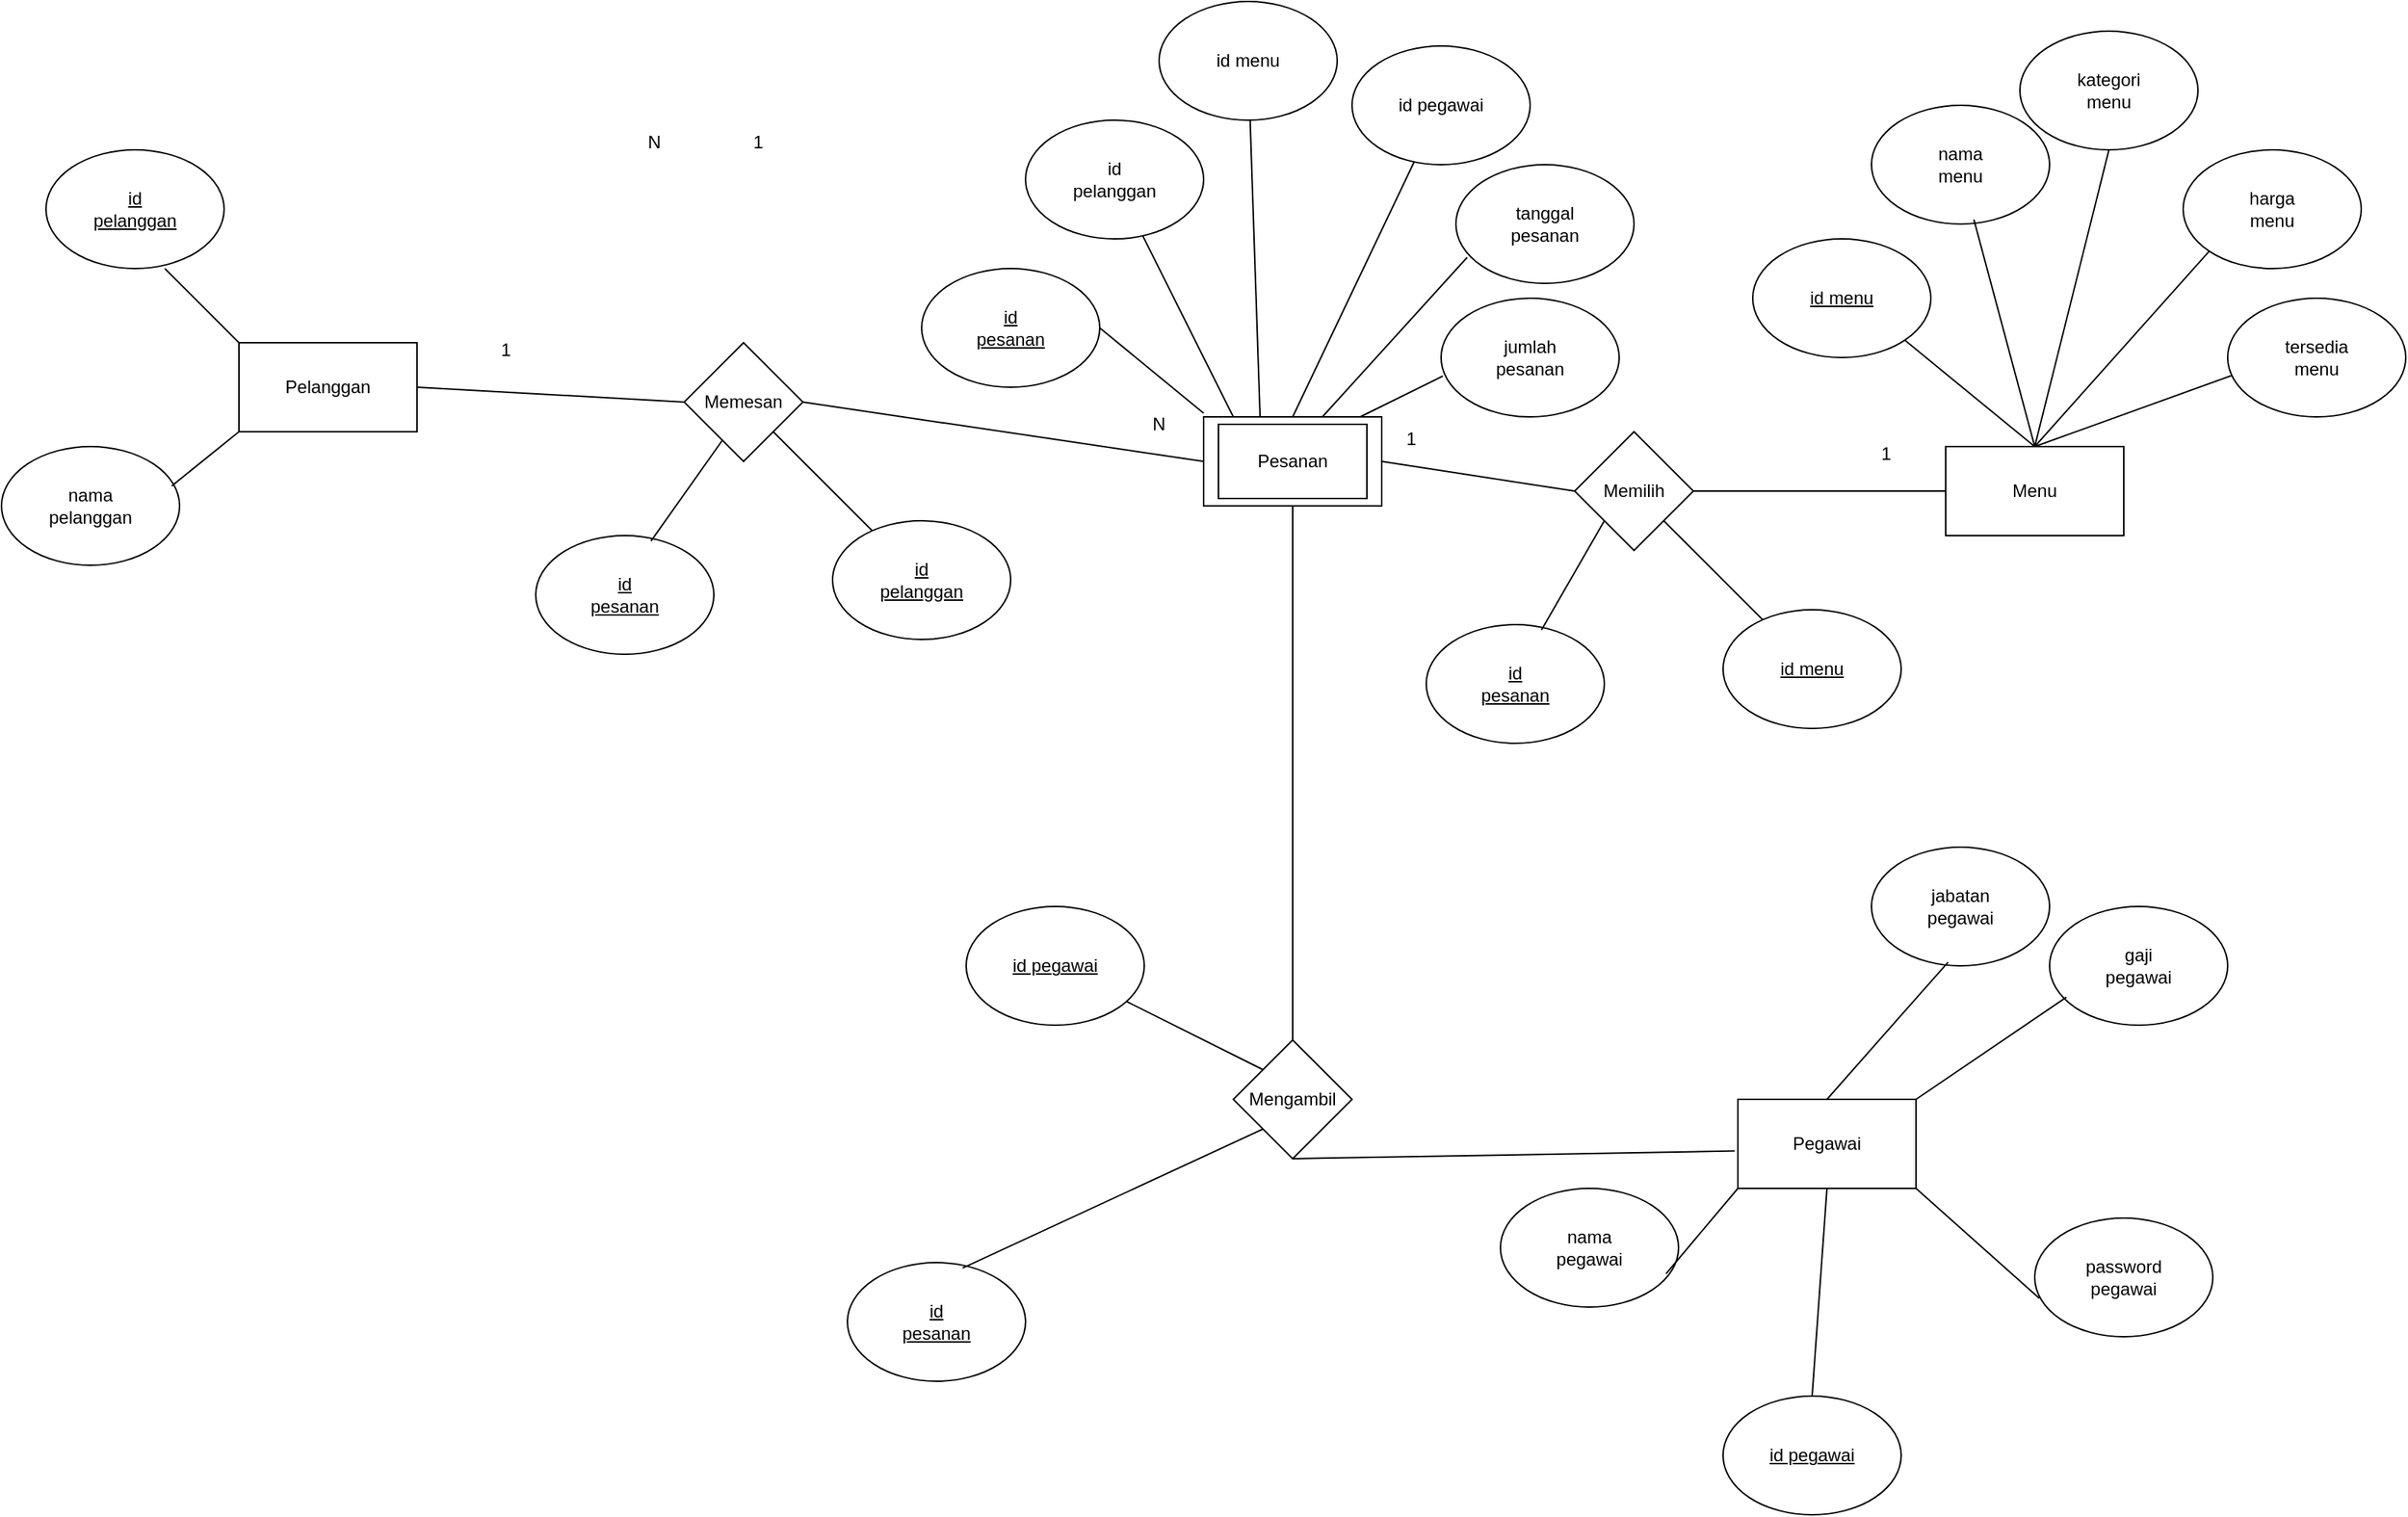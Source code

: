 <mxfile version="24.7.14">
  <diagram name="Halaman-1" id="WiP00z7-OQJ8EnKLOVkh">
    <mxGraphModel dx="1941" dy="535" grid="1" gridSize="10" guides="1" tooltips="1" connect="1" arrows="1" fold="1" page="1" pageScale="1" pageWidth="827" pageHeight="1169" math="0" shadow="0">
      <root>
        <mxCell id="0" />
        <mxCell id="1" parent="0" />
        <mxCell id="e2IvokpkZJgBXwaijT4H-10" value="" style="group" vertex="1" connectable="0" parent="1">
          <mxGeometry x="630" y="300" width="130" height="60" as="geometry" />
        </mxCell>
        <mxCell id="e2IvokpkZJgBXwaijT4H-11" value="" style="rounded=0;whiteSpace=wrap;html=1;" vertex="1" parent="e2IvokpkZJgBXwaijT4H-10">
          <mxGeometry width="120" height="60" as="geometry" />
        </mxCell>
        <mxCell id="e2IvokpkZJgBXwaijT4H-173" value="" style="group" vertex="1" connectable="0" parent="e2IvokpkZJgBXwaijT4H-10">
          <mxGeometry x="10" y="5" width="100" height="50" as="geometry" />
        </mxCell>
        <mxCell id="e2IvokpkZJgBXwaijT4H-170" value="" style="rounded=0;whiteSpace=wrap;html=1;" vertex="1" parent="e2IvokpkZJgBXwaijT4H-173">
          <mxGeometry width="100" height="50" as="geometry" />
        </mxCell>
        <mxCell id="e2IvokpkZJgBXwaijT4H-172" value="Pesanan" style="text;html=1;align=center;verticalAlign=middle;whiteSpace=wrap;rounded=0;" vertex="1" parent="e2IvokpkZJgBXwaijT4H-173">
          <mxGeometry x="20" y="10" width="60" height="30" as="geometry" />
        </mxCell>
        <mxCell id="e2IvokpkZJgBXwaijT4H-9" value="" style="group" vertex="1" connectable="0" parent="1">
          <mxGeometry x="650" y="720" width="80" height="80" as="geometry" />
        </mxCell>
        <mxCell id="e2IvokpkZJgBXwaijT4H-7" value="" style="rhombus;whiteSpace=wrap;html=1;" vertex="1" parent="e2IvokpkZJgBXwaijT4H-9">
          <mxGeometry width="80" height="80" as="geometry" />
        </mxCell>
        <mxCell id="e2IvokpkZJgBXwaijT4H-8" value="Mengambil" style="text;html=1;align=center;verticalAlign=middle;whiteSpace=wrap;rounded=0;" vertex="1" parent="e2IvokpkZJgBXwaijT4H-9">
          <mxGeometry x="10" y="25" width="60" height="30" as="geometry" />
        </mxCell>
        <mxCell id="e2IvokpkZJgBXwaijT4H-43" value="" style="group" vertex="1" connectable="0" parent="1">
          <mxGeometry x="1000" y="40" width="440" height="340" as="geometry" />
        </mxCell>
        <mxCell id="e2IvokpkZJgBXwaijT4H-3" value="" style="group" vertex="1" connectable="0" parent="e2IvokpkZJgBXwaijT4H-43">
          <mxGeometry x="130" y="280" width="120" height="60" as="geometry" />
        </mxCell>
        <mxCell id="e2IvokpkZJgBXwaijT4H-1" value="" style="rounded=0;whiteSpace=wrap;html=1;" vertex="1" parent="e2IvokpkZJgBXwaijT4H-3">
          <mxGeometry width="120" height="60" as="geometry" />
        </mxCell>
        <mxCell id="e2IvokpkZJgBXwaijT4H-2" value="Menu" style="text;html=1;align=center;verticalAlign=middle;whiteSpace=wrap;rounded=0;" vertex="1" parent="e2IvokpkZJgBXwaijT4H-3">
          <mxGeometry x="30" y="15" width="60" height="30" as="geometry" />
        </mxCell>
        <mxCell id="e2IvokpkZJgBXwaijT4H-6" value="" style="group" vertex="1" connectable="0" parent="e2IvokpkZJgBXwaijT4H-43">
          <mxGeometry y="140" width="120" height="80" as="geometry" />
        </mxCell>
        <mxCell id="e2IvokpkZJgBXwaijT4H-4" value="" style="ellipse;whiteSpace=wrap;html=1;" vertex="1" parent="e2IvokpkZJgBXwaijT4H-6">
          <mxGeometry width="120" height="80" as="geometry" />
        </mxCell>
        <mxCell id="e2IvokpkZJgBXwaijT4H-5" value="&lt;u&gt;id menu&lt;/u&gt;" style="text;html=1;align=center;verticalAlign=middle;whiteSpace=wrap;rounded=0;" vertex="1" parent="e2IvokpkZJgBXwaijT4H-6">
          <mxGeometry x="30" y="25" width="60" height="30" as="geometry" />
        </mxCell>
        <mxCell id="e2IvokpkZJgBXwaijT4H-21" value="" style="group" vertex="1" connectable="0" parent="e2IvokpkZJgBXwaijT4H-43">
          <mxGeometry x="290" y="80" width="120" height="80" as="geometry" />
        </mxCell>
        <mxCell id="e2IvokpkZJgBXwaijT4H-22" value="" style="ellipse;whiteSpace=wrap;html=1;" vertex="1" parent="e2IvokpkZJgBXwaijT4H-21">
          <mxGeometry width="120" height="80" as="geometry" />
        </mxCell>
        <mxCell id="e2IvokpkZJgBXwaijT4H-23" value="harga menu" style="text;html=1;align=center;verticalAlign=middle;whiteSpace=wrap;rounded=0;" vertex="1" parent="e2IvokpkZJgBXwaijT4H-21">
          <mxGeometry x="30" y="25" width="60" height="30" as="geometry" />
        </mxCell>
        <mxCell id="e2IvokpkZJgBXwaijT4H-24" value="" style="group" vertex="1" connectable="0" parent="e2IvokpkZJgBXwaijT4H-43">
          <mxGeometry x="180" width="120" height="80" as="geometry" />
        </mxCell>
        <mxCell id="e2IvokpkZJgBXwaijT4H-25" value="" style="ellipse;whiteSpace=wrap;html=1;" vertex="1" parent="e2IvokpkZJgBXwaijT4H-24">
          <mxGeometry width="120" height="80" as="geometry" />
        </mxCell>
        <mxCell id="e2IvokpkZJgBXwaijT4H-26" value="kategori menu" style="text;html=1;align=center;verticalAlign=middle;whiteSpace=wrap;rounded=0;" vertex="1" parent="e2IvokpkZJgBXwaijT4H-24">
          <mxGeometry x="30" y="25" width="60" height="30" as="geometry" />
        </mxCell>
        <mxCell id="e2IvokpkZJgBXwaijT4H-27" value="" style="group" vertex="1" connectable="0" parent="e2IvokpkZJgBXwaijT4H-43">
          <mxGeometry x="80" y="50" width="120" height="80" as="geometry" />
        </mxCell>
        <mxCell id="e2IvokpkZJgBXwaijT4H-28" value="" style="ellipse;whiteSpace=wrap;html=1;" vertex="1" parent="e2IvokpkZJgBXwaijT4H-27">
          <mxGeometry width="120" height="80" as="geometry" />
        </mxCell>
        <mxCell id="e2IvokpkZJgBXwaijT4H-29" value="nama menu" style="text;html=1;align=center;verticalAlign=middle;whiteSpace=wrap;rounded=0;" vertex="1" parent="e2IvokpkZJgBXwaijT4H-27">
          <mxGeometry x="30" y="25" width="60" height="30" as="geometry" />
        </mxCell>
        <mxCell id="e2IvokpkZJgBXwaijT4H-30" value="" style="group" vertex="1" connectable="0" parent="e2IvokpkZJgBXwaijT4H-43">
          <mxGeometry x="320" y="180" width="120" height="80" as="geometry" />
        </mxCell>
        <mxCell id="e2IvokpkZJgBXwaijT4H-31" value="" style="ellipse;whiteSpace=wrap;html=1;" vertex="1" parent="e2IvokpkZJgBXwaijT4H-30">
          <mxGeometry width="120" height="80" as="geometry" />
        </mxCell>
        <mxCell id="e2IvokpkZJgBXwaijT4H-32" value="tersedia menu" style="text;html=1;align=center;verticalAlign=middle;whiteSpace=wrap;rounded=0;" vertex="1" parent="e2IvokpkZJgBXwaijT4H-30">
          <mxGeometry x="30" y="25" width="60" height="30" as="geometry" />
        </mxCell>
        <mxCell id="e2IvokpkZJgBXwaijT4H-33" value="" style="endArrow=none;html=1;rounded=0;exitX=0.5;exitY=0;exitDx=0;exitDy=0;entryX=1;entryY=1;entryDx=0;entryDy=0;" edge="1" parent="e2IvokpkZJgBXwaijT4H-43" source="e2IvokpkZJgBXwaijT4H-1" target="e2IvokpkZJgBXwaijT4H-4">
          <mxGeometry width="50" height="50" relative="1" as="geometry">
            <mxPoint x="200" y="220" as="sourcePoint" />
            <mxPoint x="250" y="170" as="targetPoint" />
          </mxGeometry>
        </mxCell>
        <mxCell id="e2IvokpkZJgBXwaijT4H-34" value="" style="endArrow=none;html=1;rounded=0;exitX=0.5;exitY=0;exitDx=0;exitDy=0;entryX=0.575;entryY=0.963;entryDx=0;entryDy=0;entryPerimeter=0;" edge="1" parent="e2IvokpkZJgBXwaijT4H-43" source="e2IvokpkZJgBXwaijT4H-1" target="e2IvokpkZJgBXwaijT4H-28">
          <mxGeometry width="50" height="50" relative="1" as="geometry">
            <mxPoint x="200" y="290" as="sourcePoint" />
            <mxPoint x="112" y="218" as="targetPoint" />
          </mxGeometry>
        </mxCell>
        <mxCell id="e2IvokpkZJgBXwaijT4H-35" value="" style="endArrow=none;html=1;rounded=0;exitX=0.5;exitY=0;exitDx=0;exitDy=0;entryX=0.5;entryY=1;entryDx=0;entryDy=0;" edge="1" parent="e2IvokpkZJgBXwaijT4H-43" source="e2IvokpkZJgBXwaijT4H-1" target="e2IvokpkZJgBXwaijT4H-25">
          <mxGeometry width="50" height="50" relative="1" as="geometry">
            <mxPoint x="200" y="220" as="sourcePoint" />
            <mxPoint x="250" y="170" as="targetPoint" />
          </mxGeometry>
        </mxCell>
        <mxCell id="e2IvokpkZJgBXwaijT4H-36" value="" style="endArrow=none;html=1;rounded=0;exitX=0.5;exitY=0;exitDx=0;exitDy=0;entryX=0;entryY=1;entryDx=0;entryDy=0;" edge="1" parent="e2IvokpkZJgBXwaijT4H-43" source="e2IvokpkZJgBXwaijT4H-1" target="e2IvokpkZJgBXwaijT4H-22">
          <mxGeometry width="50" height="50" relative="1" as="geometry">
            <mxPoint x="200" y="220" as="sourcePoint" />
            <mxPoint x="250" y="170" as="targetPoint" />
          </mxGeometry>
        </mxCell>
        <mxCell id="e2IvokpkZJgBXwaijT4H-37" value="" style="endArrow=none;html=1;rounded=0;exitX=0.5;exitY=0;exitDx=0;exitDy=0;entryX=0.025;entryY=0.65;entryDx=0;entryDy=0;entryPerimeter=0;" edge="1" parent="e2IvokpkZJgBXwaijT4H-43" source="e2IvokpkZJgBXwaijT4H-1" target="e2IvokpkZJgBXwaijT4H-31">
          <mxGeometry width="50" height="50" relative="1" as="geometry">
            <mxPoint x="200" y="220" as="sourcePoint" />
            <mxPoint x="250" y="170" as="targetPoint" />
          </mxGeometry>
        </mxCell>
        <mxCell id="e2IvokpkZJgBXwaijT4H-203" value="1" style="text;html=1;align=center;verticalAlign=middle;whiteSpace=wrap;rounded=0;" vertex="1" parent="e2IvokpkZJgBXwaijT4H-43">
          <mxGeometry x="60" y="270" width="60" height="30" as="geometry" />
        </mxCell>
        <mxCell id="e2IvokpkZJgBXwaijT4H-128" value="" style="group" vertex="1" connectable="0" parent="1">
          <mxGeometry x="880" y="310" width="80" height="80" as="geometry" />
        </mxCell>
        <mxCell id="e2IvokpkZJgBXwaijT4H-129" value="" style="rhombus;whiteSpace=wrap;html=1;" vertex="1" parent="e2IvokpkZJgBXwaijT4H-128">
          <mxGeometry width="80" height="80" as="geometry" />
        </mxCell>
        <mxCell id="e2IvokpkZJgBXwaijT4H-130" value="Memilih" style="text;html=1;align=center;verticalAlign=middle;whiteSpace=wrap;rounded=0;" vertex="1" parent="e2IvokpkZJgBXwaijT4H-128">
          <mxGeometry x="10" y="25" width="60" height="30" as="geometry" />
        </mxCell>
        <mxCell id="e2IvokpkZJgBXwaijT4H-135" value="" style="group" vertex="1" connectable="0" parent="1">
          <mxGeometry x="280" y="250" width="80" height="80" as="geometry" />
        </mxCell>
        <mxCell id="e2IvokpkZJgBXwaijT4H-136" value="" style="rhombus;whiteSpace=wrap;html=1;" vertex="1" parent="e2IvokpkZJgBXwaijT4H-135">
          <mxGeometry width="80" height="80" as="geometry" />
        </mxCell>
        <mxCell id="e2IvokpkZJgBXwaijT4H-137" value="Memesan" style="text;html=1;align=center;verticalAlign=middle;whiteSpace=wrap;rounded=0;" vertex="1" parent="e2IvokpkZJgBXwaijT4H-135">
          <mxGeometry x="10" y="25" width="60" height="30" as="geometry" />
        </mxCell>
        <mxCell id="e2IvokpkZJgBXwaijT4H-140" value="1" style="text;html=1;align=center;verticalAlign=middle;whiteSpace=wrap;rounded=0;" vertex="1" parent="1">
          <mxGeometry x="130" y="240" width="60" height="30" as="geometry" />
        </mxCell>
        <mxCell id="e2IvokpkZJgBXwaijT4H-154" value="N" style="text;html=1;align=center;verticalAlign=middle;whiteSpace=wrap;rounded=0;" vertex="1" parent="1">
          <mxGeometry x="230" y="100" width="60" height="30" as="geometry" />
        </mxCell>
        <mxCell id="e2IvokpkZJgBXwaijT4H-155" value="1" style="text;html=1;align=center;verticalAlign=middle;whiteSpace=wrap;rounded=0;" vertex="1" parent="1">
          <mxGeometry x="300" y="100" width="60" height="30" as="geometry" />
        </mxCell>
        <mxCell id="e2IvokpkZJgBXwaijT4H-163" value="" style="endArrow=none;html=1;rounded=0;" edge="1" parent="1">
          <mxGeometry width="50" height="50" relative="1" as="geometry">
            <mxPoint x="100" y="280" as="sourcePoint" />
            <mxPoint x="280" y="290" as="targetPoint" />
          </mxGeometry>
        </mxCell>
        <mxCell id="e2IvokpkZJgBXwaijT4H-165" value="" style="endArrow=none;html=1;rounded=0;entryX=0;entryY=0.5;entryDx=0;entryDy=0;" edge="1" parent="1" target="e2IvokpkZJgBXwaijT4H-11">
          <mxGeometry width="50" height="50" relative="1" as="geometry">
            <mxPoint x="360" y="290" as="sourcePoint" />
            <mxPoint x="250" y="340" as="targetPoint" />
          </mxGeometry>
        </mxCell>
        <mxCell id="e2IvokpkZJgBXwaijT4H-166" value="" style="endArrow=none;html=1;rounded=0;exitX=1;exitY=0.5;exitDx=0;exitDy=0;entryX=0;entryY=0.5;entryDx=0;entryDy=0;" edge="1" parent="1" source="e2IvokpkZJgBXwaijT4H-11" target="e2IvokpkZJgBXwaijT4H-129">
          <mxGeometry width="50" height="50" relative="1" as="geometry">
            <mxPoint x="600" y="460" as="sourcePoint" />
            <mxPoint x="650" y="410" as="targetPoint" />
          </mxGeometry>
        </mxCell>
        <mxCell id="e2IvokpkZJgBXwaijT4H-167" value="" style="endArrow=none;html=1;rounded=0;exitX=1;exitY=0.5;exitDx=0;exitDy=0;entryX=0;entryY=0.5;entryDx=0;entryDy=0;" edge="1" parent="1" source="e2IvokpkZJgBXwaijT4H-129" target="e2IvokpkZJgBXwaijT4H-1">
          <mxGeometry width="50" height="50" relative="1" as="geometry">
            <mxPoint x="600" y="460" as="sourcePoint" />
            <mxPoint x="650" y="410" as="targetPoint" />
          </mxGeometry>
        </mxCell>
        <mxCell id="e2IvokpkZJgBXwaijT4H-168" value="" style="endArrow=none;html=1;rounded=0;entryX=0.5;entryY=1;entryDx=0;entryDy=0;exitX=0.5;exitY=0;exitDx=0;exitDy=0;" edge="1" parent="1" source="e2IvokpkZJgBXwaijT4H-7" target="e2IvokpkZJgBXwaijT4H-11">
          <mxGeometry width="50" height="50" relative="1" as="geometry">
            <mxPoint x="600" y="460" as="sourcePoint" />
            <mxPoint x="650" y="410" as="targetPoint" />
          </mxGeometry>
        </mxCell>
        <mxCell id="e2IvokpkZJgBXwaijT4H-169" value="" style="endArrow=none;html=1;rounded=0;exitX=0.5;exitY=1;exitDx=0;exitDy=0;entryX=-0.018;entryY=0.58;entryDx=0;entryDy=0;entryPerimeter=0;" edge="1" parent="1" source="e2IvokpkZJgBXwaijT4H-7" target="e2IvokpkZJgBXwaijT4H-17">
          <mxGeometry width="50" height="50" relative="1" as="geometry">
            <mxPoint x="600" y="460" as="sourcePoint" />
            <mxPoint x="650" y="410" as="targetPoint" />
          </mxGeometry>
        </mxCell>
        <mxCell id="e2IvokpkZJgBXwaijT4H-16" value="" style="group" vertex="1" connectable="0" parent="1">
          <mxGeometry x="990" y="760" width="120" height="60" as="geometry" />
        </mxCell>
        <mxCell id="e2IvokpkZJgBXwaijT4H-17" value="" style="rounded=0;whiteSpace=wrap;html=1;" vertex="1" parent="e2IvokpkZJgBXwaijT4H-16">
          <mxGeometry width="120" height="60" as="geometry" />
        </mxCell>
        <mxCell id="e2IvokpkZJgBXwaijT4H-18" value="Pegawai" style="text;html=1;align=center;verticalAlign=middle;whiteSpace=wrap;rounded=0;" vertex="1" parent="e2IvokpkZJgBXwaijT4H-16">
          <mxGeometry x="30" y="15" width="60" height="30" as="geometry" />
        </mxCell>
        <mxCell id="e2IvokpkZJgBXwaijT4H-97" value="" style="group" vertex="1" connectable="0" parent="1">
          <mxGeometry x="1190" y="840" width="120" height="80" as="geometry" />
        </mxCell>
        <mxCell id="e2IvokpkZJgBXwaijT4H-98" value="" style="ellipse;whiteSpace=wrap;html=1;" vertex="1" parent="e2IvokpkZJgBXwaijT4H-97">
          <mxGeometry width="120" height="80" as="geometry" />
        </mxCell>
        <mxCell id="e2IvokpkZJgBXwaijT4H-99" value="password pegawai" style="text;html=1;align=center;verticalAlign=middle;whiteSpace=wrap;rounded=0;" vertex="1" parent="e2IvokpkZJgBXwaijT4H-97">
          <mxGeometry x="30" y="25" width="60" height="30" as="geometry" />
        </mxCell>
        <mxCell id="e2IvokpkZJgBXwaijT4H-100" value="" style="group" vertex="1" connectable="0" parent="1">
          <mxGeometry x="1200" y="630" width="120" height="80" as="geometry" />
        </mxCell>
        <mxCell id="e2IvokpkZJgBXwaijT4H-101" value="" style="ellipse;whiteSpace=wrap;html=1;" vertex="1" parent="e2IvokpkZJgBXwaijT4H-100">
          <mxGeometry width="120" height="80" as="geometry" />
        </mxCell>
        <mxCell id="e2IvokpkZJgBXwaijT4H-102" value="gaji pegawai" style="text;html=1;align=center;verticalAlign=middle;whiteSpace=wrap;rounded=0;" vertex="1" parent="e2IvokpkZJgBXwaijT4H-100">
          <mxGeometry x="30" y="25" width="60" height="30" as="geometry" />
        </mxCell>
        <mxCell id="e2IvokpkZJgBXwaijT4H-103" value="" style="group" vertex="1" connectable="0" parent="1">
          <mxGeometry x="1080" y="590" width="120" height="80" as="geometry" />
        </mxCell>
        <mxCell id="e2IvokpkZJgBXwaijT4H-104" value="" style="ellipse;whiteSpace=wrap;html=1;" vertex="1" parent="e2IvokpkZJgBXwaijT4H-103">
          <mxGeometry width="120" height="80" as="geometry" />
        </mxCell>
        <mxCell id="e2IvokpkZJgBXwaijT4H-105" value="jabatan pegawai" style="text;html=1;align=center;verticalAlign=middle;whiteSpace=wrap;rounded=0;" vertex="1" parent="e2IvokpkZJgBXwaijT4H-103">
          <mxGeometry x="30" y="25" width="60" height="30" as="geometry" />
        </mxCell>
        <mxCell id="e2IvokpkZJgBXwaijT4H-106" value="" style="group" vertex="1" connectable="0" parent="1">
          <mxGeometry x="830" y="820" width="120" height="80" as="geometry" />
        </mxCell>
        <mxCell id="e2IvokpkZJgBXwaijT4H-107" value="" style="ellipse;whiteSpace=wrap;html=1;" vertex="1" parent="e2IvokpkZJgBXwaijT4H-106">
          <mxGeometry width="120" height="80" as="geometry" />
        </mxCell>
        <mxCell id="e2IvokpkZJgBXwaijT4H-108" value="nama pegawai" style="text;html=1;align=center;verticalAlign=middle;whiteSpace=wrap;rounded=0;" vertex="1" parent="e2IvokpkZJgBXwaijT4H-106">
          <mxGeometry x="30" y="25" width="60" height="30" as="geometry" />
        </mxCell>
        <mxCell id="e2IvokpkZJgBXwaijT4H-109" value="" style="group" vertex="1" connectable="0" parent="1">
          <mxGeometry x="980" y="960" width="120" height="80" as="geometry" />
        </mxCell>
        <mxCell id="e2IvokpkZJgBXwaijT4H-110" value="" style="ellipse;whiteSpace=wrap;html=1;" vertex="1" parent="e2IvokpkZJgBXwaijT4H-109">
          <mxGeometry width="120" height="80" as="geometry" />
        </mxCell>
        <mxCell id="e2IvokpkZJgBXwaijT4H-111" value="&lt;u&gt;id pegawai&lt;/u&gt;" style="text;html=1;align=center;verticalAlign=middle;whiteSpace=wrap;rounded=0;" vertex="1" parent="e2IvokpkZJgBXwaijT4H-109">
          <mxGeometry x="30" y="25" width="60" height="30" as="geometry" />
        </mxCell>
        <mxCell id="e2IvokpkZJgBXwaijT4H-113" value="" style="endArrow=none;html=1;rounded=0;entryX=0.5;entryY=0;entryDx=0;entryDy=0;exitX=0.5;exitY=1;exitDx=0;exitDy=0;" edge="1" parent="1" source="e2IvokpkZJgBXwaijT4H-17" target="e2IvokpkZJgBXwaijT4H-110">
          <mxGeometry width="50" height="50" relative="1" as="geometry">
            <mxPoint x="990" y="760" as="sourcePoint" />
            <mxPoint x="1040" y="710" as="targetPoint" />
          </mxGeometry>
        </mxCell>
        <mxCell id="e2IvokpkZJgBXwaijT4H-116" value="" style="endArrow=none;html=1;rounded=0;entryX=0.93;entryY=0.719;entryDx=0;entryDy=0;entryPerimeter=0;exitX=0;exitY=1;exitDx=0;exitDy=0;" edge="1" parent="1" source="e2IvokpkZJgBXwaijT4H-17" target="e2IvokpkZJgBXwaijT4H-107">
          <mxGeometry width="50" height="50" relative="1" as="geometry">
            <mxPoint x="1050" y="820" as="sourcePoint" />
            <mxPoint x="1050" y="710" as="targetPoint" />
          </mxGeometry>
        </mxCell>
        <mxCell id="e2IvokpkZJgBXwaijT4H-117" value="" style="endArrow=none;html=1;rounded=0;exitX=0.5;exitY=0;exitDx=0;exitDy=0;entryX=0.43;entryY=0.969;entryDx=0;entryDy=0;entryPerimeter=0;" edge="1" parent="1" source="e2IvokpkZJgBXwaijT4H-17" target="e2IvokpkZJgBXwaijT4H-104">
          <mxGeometry width="50" height="50" relative="1" as="geometry">
            <mxPoint x="1000" y="760" as="sourcePoint" />
            <mxPoint x="1050" y="710" as="targetPoint" />
          </mxGeometry>
        </mxCell>
        <mxCell id="e2IvokpkZJgBXwaijT4H-118" value="" style="endArrow=none;html=1;rounded=0;exitX=1;exitY=0;exitDx=0;exitDy=0;entryX=0.094;entryY=0.765;entryDx=0;entryDy=0;entryPerimeter=0;" edge="1" parent="1" source="e2IvokpkZJgBXwaijT4H-17" target="e2IvokpkZJgBXwaijT4H-101">
          <mxGeometry width="50" height="50" relative="1" as="geometry">
            <mxPoint x="1000" y="760" as="sourcePoint" />
            <mxPoint x="1050" y="710" as="targetPoint" />
          </mxGeometry>
        </mxCell>
        <mxCell id="e2IvokpkZJgBXwaijT4H-119" value="" style="endArrow=none;html=1;rounded=0;entryX=0.026;entryY=0.677;entryDx=0;entryDy=0;entryPerimeter=0;" edge="1" parent="1" target="e2IvokpkZJgBXwaijT4H-98">
          <mxGeometry width="50" height="50" relative="1" as="geometry">
            <mxPoint x="1110" y="820" as="sourcePoint" />
            <mxPoint x="1050" y="710" as="targetPoint" />
          </mxGeometry>
        </mxCell>
        <mxCell id="e2IvokpkZJgBXwaijT4H-13" value="" style="group" vertex="1" connectable="0" parent="1">
          <mxGeometry x="-20" y="250" width="120" height="60" as="geometry" />
        </mxCell>
        <mxCell id="e2IvokpkZJgBXwaijT4H-14" value="" style="rounded=0;whiteSpace=wrap;html=1;" vertex="1" parent="e2IvokpkZJgBXwaijT4H-13">
          <mxGeometry width="120" height="60" as="geometry" />
        </mxCell>
        <mxCell id="e2IvokpkZJgBXwaijT4H-15" value="Pelanggan" style="text;html=1;align=center;verticalAlign=middle;whiteSpace=wrap;rounded=0;" vertex="1" parent="e2IvokpkZJgBXwaijT4H-13">
          <mxGeometry x="30" y="15" width="60" height="30" as="geometry" />
        </mxCell>
        <mxCell id="e2IvokpkZJgBXwaijT4H-84" value="" style="group" vertex="1" connectable="0" parent="1">
          <mxGeometry x="-180" y="320" width="120" height="80" as="geometry" />
        </mxCell>
        <mxCell id="e2IvokpkZJgBXwaijT4H-85" value="" style="ellipse;whiteSpace=wrap;html=1;" vertex="1" parent="e2IvokpkZJgBXwaijT4H-84">
          <mxGeometry width="120" height="80" as="geometry" />
        </mxCell>
        <mxCell id="e2IvokpkZJgBXwaijT4H-86" value="nama pelanggan" style="text;html=1;align=center;verticalAlign=middle;whiteSpace=wrap;rounded=0;" vertex="1" parent="e2IvokpkZJgBXwaijT4H-84">
          <mxGeometry x="30" y="25" width="60" height="30" as="geometry" />
        </mxCell>
        <mxCell id="e2IvokpkZJgBXwaijT4H-87" value="" style="group" vertex="1" connectable="0" parent="1">
          <mxGeometry x="-150" y="120" width="120" height="80" as="geometry" />
        </mxCell>
        <mxCell id="e2IvokpkZJgBXwaijT4H-88" value="" style="ellipse;whiteSpace=wrap;html=1;" vertex="1" parent="e2IvokpkZJgBXwaijT4H-87">
          <mxGeometry width="120" height="80" as="geometry" />
        </mxCell>
        <mxCell id="e2IvokpkZJgBXwaijT4H-89" value="&lt;u&gt;id pelanggan&lt;/u&gt;" style="text;html=1;align=center;verticalAlign=middle;whiteSpace=wrap;rounded=0;" vertex="1" parent="e2IvokpkZJgBXwaijT4H-87">
          <mxGeometry x="30" y="25" width="60" height="30" as="geometry" />
        </mxCell>
        <mxCell id="e2IvokpkZJgBXwaijT4H-90" value="" style="endArrow=none;html=1;rounded=0;entryX=0.667;entryY=1;entryDx=0;entryDy=0;entryPerimeter=0;" edge="1" parent="1" target="e2IvokpkZJgBXwaijT4H-88">
          <mxGeometry width="50" height="50" relative="1" as="geometry">
            <mxPoint x="-20" y="250" as="sourcePoint" />
            <mxPoint x="200" y="170" as="targetPoint" />
          </mxGeometry>
        </mxCell>
        <mxCell id="e2IvokpkZJgBXwaijT4H-91" value="" style="endArrow=none;html=1;rounded=0;exitX=0;exitY=1;exitDx=0;exitDy=0;entryX=0.956;entryY=0.332;entryDx=0;entryDy=0;entryPerimeter=0;" edge="1" parent="1" source="e2IvokpkZJgBXwaijT4H-14" target="e2IvokpkZJgBXwaijT4H-85">
          <mxGeometry width="50" height="50" relative="1" as="geometry">
            <mxPoint x="50" y="252" as="sourcePoint" />
            <mxPoint x="-40" y="320" as="targetPoint" />
          </mxGeometry>
        </mxCell>
        <mxCell id="e2IvokpkZJgBXwaijT4H-39" value="" style="group" vertex="1" connectable="0" parent="1">
          <mxGeometry x="790" y="220" width="120" height="80" as="geometry" />
        </mxCell>
        <mxCell id="e2IvokpkZJgBXwaijT4H-40" value="" style="ellipse;whiteSpace=wrap;html=1;" vertex="1" parent="e2IvokpkZJgBXwaijT4H-39">
          <mxGeometry width="120" height="80" as="geometry" />
        </mxCell>
        <mxCell id="e2IvokpkZJgBXwaijT4H-41" value="jumlah pesanan" style="text;html=1;align=center;verticalAlign=middle;whiteSpace=wrap;rounded=0;" vertex="1" parent="e2IvokpkZJgBXwaijT4H-39">
          <mxGeometry x="30" y="25" width="60" height="30" as="geometry" />
        </mxCell>
        <mxCell id="e2IvokpkZJgBXwaijT4H-44" value="" style="group" vertex="1" connectable="0" parent="1">
          <mxGeometry x="800" y="130" width="120" height="80" as="geometry" />
        </mxCell>
        <mxCell id="e2IvokpkZJgBXwaijT4H-45" value="" style="ellipse;whiteSpace=wrap;html=1;" vertex="1" parent="e2IvokpkZJgBXwaijT4H-44">
          <mxGeometry width="120" height="80" as="geometry" />
        </mxCell>
        <mxCell id="e2IvokpkZJgBXwaijT4H-46" value="tanggal pesanan" style="text;html=1;align=center;verticalAlign=middle;whiteSpace=wrap;rounded=0;" vertex="1" parent="e2IvokpkZJgBXwaijT4H-44">
          <mxGeometry x="30" y="25" width="60" height="30" as="geometry" />
        </mxCell>
        <mxCell id="e2IvokpkZJgBXwaijT4H-50" value="" style="group" vertex="1" connectable="0" parent="1">
          <mxGeometry x="600" y="20" width="120" height="80" as="geometry" />
        </mxCell>
        <mxCell id="e2IvokpkZJgBXwaijT4H-51" value="" style="ellipse;whiteSpace=wrap;html=1;" vertex="1" parent="e2IvokpkZJgBXwaijT4H-50">
          <mxGeometry width="120" height="80" as="geometry" />
        </mxCell>
        <mxCell id="e2IvokpkZJgBXwaijT4H-52" value="id menu" style="text;html=1;align=center;verticalAlign=middle;whiteSpace=wrap;rounded=0;" vertex="1" parent="e2IvokpkZJgBXwaijT4H-50">
          <mxGeometry x="30" y="25" width="60" height="30" as="geometry" />
        </mxCell>
        <mxCell id="e2IvokpkZJgBXwaijT4H-53" value="" style="group" vertex="1" connectable="0" parent="1">
          <mxGeometry x="510" y="100" width="120" height="80" as="geometry" />
        </mxCell>
        <mxCell id="e2IvokpkZJgBXwaijT4H-54" value="" style="ellipse;whiteSpace=wrap;html=1;" vertex="1" parent="e2IvokpkZJgBXwaijT4H-53">
          <mxGeometry width="120" height="80" as="geometry" />
        </mxCell>
        <mxCell id="e2IvokpkZJgBXwaijT4H-55" value="id pelanggan" style="text;html=1;align=center;verticalAlign=middle;whiteSpace=wrap;rounded=0;" vertex="1" parent="e2IvokpkZJgBXwaijT4H-53">
          <mxGeometry x="30" y="25" width="60" height="30" as="geometry" />
        </mxCell>
        <mxCell id="e2IvokpkZJgBXwaijT4H-56" value="" style="group" vertex="1" connectable="0" parent="1">
          <mxGeometry x="440" y="200" width="120" height="80" as="geometry" />
        </mxCell>
        <mxCell id="e2IvokpkZJgBXwaijT4H-57" value="" style="ellipse;whiteSpace=wrap;html=1;" vertex="1" parent="e2IvokpkZJgBXwaijT4H-56">
          <mxGeometry width="120" height="80" as="geometry" />
        </mxCell>
        <mxCell id="e2IvokpkZJgBXwaijT4H-58" value="&lt;u&gt;id pesanan&lt;/u&gt;" style="text;html=1;align=center;verticalAlign=middle;whiteSpace=wrap;rounded=0;" vertex="1" parent="e2IvokpkZJgBXwaijT4H-56">
          <mxGeometry x="30" y="25" width="60" height="30" as="geometry" />
        </mxCell>
        <mxCell id="e2IvokpkZJgBXwaijT4H-47" value="" style="group" vertex="1" connectable="0" parent="1">
          <mxGeometry x="730" y="50" width="120" height="80" as="geometry" />
        </mxCell>
        <mxCell id="e2IvokpkZJgBXwaijT4H-48" value="" style="ellipse;whiteSpace=wrap;html=1;" vertex="1" parent="e2IvokpkZJgBXwaijT4H-47">
          <mxGeometry width="120" height="80" as="geometry" />
        </mxCell>
        <mxCell id="e2IvokpkZJgBXwaijT4H-49" value="id pegawai" style="text;html=1;align=center;verticalAlign=middle;whiteSpace=wrap;rounded=0;" vertex="1" parent="e2IvokpkZJgBXwaijT4H-47">
          <mxGeometry x="30" y="25" width="60" height="30" as="geometry" />
        </mxCell>
        <mxCell id="e2IvokpkZJgBXwaijT4H-67" value="" style="endArrow=none;html=1;rounded=0;entryX=1;entryY=0.5;entryDx=0;entryDy=0;exitX=1;exitY=0.25;exitDx=0;exitDy=0;" edge="1" parent="1" source="e2IvokpkZJgBXwaijT4H-156" target="e2IvokpkZJgBXwaijT4H-57">
          <mxGeometry width="50" height="50" relative="1" as="geometry">
            <mxPoint x="650" y="300" as="sourcePoint" />
            <mxPoint x="750" y="180" as="targetPoint" />
          </mxGeometry>
        </mxCell>
        <mxCell id="e2IvokpkZJgBXwaijT4H-68" value="" style="endArrow=none;html=1;rounded=0;" edge="1" parent="1" target="e2IvokpkZJgBXwaijT4H-54">
          <mxGeometry width="50" height="50" relative="1" as="geometry">
            <mxPoint x="650" y="300" as="sourcePoint" />
            <mxPoint x="750" y="180" as="targetPoint" />
          </mxGeometry>
        </mxCell>
        <mxCell id="e2IvokpkZJgBXwaijT4H-69" value="" style="endArrow=none;html=1;rounded=0;exitX=0.317;exitY=0.005;exitDx=0;exitDy=0;exitPerimeter=0;" edge="1" parent="1" source="e2IvokpkZJgBXwaijT4H-11" target="e2IvokpkZJgBXwaijT4H-51">
          <mxGeometry width="50" height="50" relative="1" as="geometry">
            <mxPoint x="680" y="300" as="sourcePoint" />
            <mxPoint x="750" y="180" as="targetPoint" />
          </mxGeometry>
        </mxCell>
        <mxCell id="e2IvokpkZJgBXwaijT4H-70" value="" style="endArrow=none;html=1;rounded=0;exitX=0.5;exitY=0;exitDx=0;exitDy=0;" edge="1" parent="1" source="e2IvokpkZJgBXwaijT4H-11" target="e2IvokpkZJgBXwaijT4H-48">
          <mxGeometry width="50" height="50" relative="1" as="geometry">
            <mxPoint x="690" y="300" as="sourcePoint" />
            <mxPoint x="750" y="180" as="targetPoint" />
          </mxGeometry>
        </mxCell>
        <mxCell id="e2IvokpkZJgBXwaijT4H-71" value="" style="endArrow=none;html=1;rounded=0;entryX=0.063;entryY=0.781;entryDx=0;entryDy=0;entryPerimeter=0;" edge="1" parent="1" target="e2IvokpkZJgBXwaijT4H-45">
          <mxGeometry width="50" height="50" relative="1" as="geometry">
            <mxPoint x="710" y="300" as="sourcePoint" />
            <mxPoint x="750" y="180" as="targetPoint" />
          </mxGeometry>
        </mxCell>
        <mxCell id="e2IvokpkZJgBXwaijT4H-72" value="" style="endArrow=none;html=1;rounded=0;exitX=0.881;exitY=-0.002;exitDx=0;exitDy=0;entryX=0.01;entryY=0.656;entryDx=0;entryDy=0;entryPerimeter=0;exitPerimeter=0;" edge="1" parent="1" source="e2IvokpkZJgBXwaijT4H-11" target="e2IvokpkZJgBXwaijT4H-40">
          <mxGeometry width="50" height="50" relative="1" as="geometry">
            <mxPoint x="700" y="230" as="sourcePoint" />
            <mxPoint x="750" y="180" as="targetPoint" />
          </mxGeometry>
        </mxCell>
        <mxCell id="e2IvokpkZJgBXwaijT4H-156" value="N" style="text;html=1;align=center;verticalAlign=middle;whiteSpace=wrap;rounded=0;" vertex="1" parent="1">
          <mxGeometry x="570" y="290" width="60" height="30" as="geometry" />
        </mxCell>
        <mxCell id="e2IvokpkZJgBXwaijT4H-183" value="" style="group" vertex="1" connectable="0" parent="1">
          <mxGeometry x="180" y="370" width="320" height="90" as="geometry" />
        </mxCell>
        <mxCell id="e2IvokpkZJgBXwaijT4H-174" value="" style="endArrow=none;html=1;rounded=0;exitX=1;exitY=1;exitDx=0;exitDy=0;" edge="1" parent="e2IvokpkZJgBXwaijT4H-183" source="e2IvokpkZJgBXwaijT4H-136" target="e2IvokpkZJgBXwaijT4H-175">
          <mxGeometry width="50" height="50" relative="1" as="geometry">
            <mxPoint x="540" y="150" as="sourcePoint" />
            <mxPoint x="190" y="10" as="targetPoint" />
          </mxGeometry>
        </mxCell>
        <mxCell id="e2IvokpkZJgBXwaijT4H-177" value="" style="group" vertex="1" connectable="0" parent="e2IvokpkZJgBXwaijT4H-183">
          <mxGeometry x="200" width="120" height="80" as="geometry" />
        </mxCell>
        <mxCell id="e2IvokpkZJgBXwaijT4H-175" value="" style="ellipse;whiteSpace=wrap;html=1;" vertex="1" parent="e2IvokpkZJgBXwaijT4H-177">
          <mxGeometry width="120" height="80" as="geometry" />
        </mxCell>
        <mxCell id="e2IvokpkZJgBXwaijT4H-176" value="&lt;u&gt;id pelanggan&lt;/u&gt;" style="text;html=1;align=center;verticalAlign=middle;whiteSpace=wrap;rounded=0;" vertex="1" parent="e2IvokpkZJgBXwaijT4H-177">
          <mxGeometry x="30" y="25" width="60" height="30" as="geometry" />
        </mxCell>
        <mxCell id="e2IvokpkZJgBXwaijT4H-179" value="" style="group" vertex="1" connectable="0" parent="e2IvokpkZJgBXwaijT4H-183">
          <mxGeometry y="10" width="120" height="80" as="geometry" />
        </mxCell>
        <mxCell id="e2IvokpkZJgBXwaijT4H-180" value="" style="ellipse;whiteSpace=wrap;html=1;" vertex="1" parent="e2IvokpkZJgBXwaijT4H-179">
          <mxGeometry width="120" height="80" as="geometry" />
        </mxCell>
        <mxCell id="e2IvokpkZJgBXwaijT4H-181" value="&lt;u&gt;id pesanan&lt;/u&gt;" style="text;html=1;align=center;verticalAlign=middle;whiteSpace=wrap;rounded=0;" vertex="1" parent="e2IvokpkZJgBXwaijT4H-179">
          <mxGeometry x="30" y="25" width="60" height="30" as="geometry" />
        </mxCell>
        <mxCell id="e2IvokpkZJgBXwaijT4H-182" value="" style="endArrow=none;html=1;rounded=0;exitX=0.325;exitY=0.817;exitDx=0;exitDy=0;entryX=0.647;entryY=0.046;entryDx=0;entryDy=0;entryPerimeter=0;exitPerimeter=0;" edge="1" parent="e2IvokpkZJgBXwaijT4H-183" source="e2IvokpkZJgBXwaijT4H-136" target="e2IvokpkZJgBXwaijT4H-180">
          <mxGeometry width="50" height="50" relative="1" as="geometry">
            <mxPoint x="170" y="-50" as="sourcePoint" />
            <mxPoint x="237" y="17" as="targetPoint" />
          </mxGeometry>
        </mxCell>
        <mxCell id="e2IvokpkZJgBXwaijT4H-184" value="" style="group" vertex="1" connectable="0" parent="1">
          <mxGeometry x="780" y="430" width="320" height="90" as="geometry" />
        </mxCell>
        <mxCell id="e2IvokpkZJgBXwaijT4H-186" value="" style="group" vertex="1" connectable="0" parent="e2IvokpkZJgBXwaijT4H-184">
          <mxGeometry x="200" width="120" height="80" as="geometry" />
        </mxCell>
        <mxCell id="e2IvokpkZJgBXwaijT4H-187" value="" style="ellipse;whiteSpace=wrap;html=1;" vertex="1" parent="e2IvokpkZJgBXwaijT4H-186">
          <mxGeometry width="120" height="80" as="geometry" />
        </mxCell>
        <mxCell id="e2IvokpkZJgBXwaijT4H-188" value="&lt;u&gt;id menu&lt;/u&gt;" style="text;html=1;align=center;verticalAlign=middle;whiteSpace=wrap;rounded=0;" vertex="1" parent="e2IvokpkZJgBXwaijT4H-186">
          <mxGeometry x="30" y="25" width="60" height="30" as="geometry" />
        </mxCell>
        <mxCell id="e2IvokpkZJgBXwaijT4H-189" value="" style="group" vertex="1" connectable="0" parent="e2IvokpkZJgBXwaijT4H-184">
          <mxGeometry y="10" width="120" height="80" as="geometry" />
        </mxCell>
        <mxCell id="e2IvokpkZJgBXwaijT4H-190" value="" style="ellipse;whiteSpace=wrap;html=1;" vertex="1" parent="e2IvokpkZJgBXwaijT4H-189">
          <mxGeometry width="120" height="80" as="geometry" />
        </mxCell>
        <mxCell id="e2IvokpkZJgBXwaijT4H-191" value="&lt;u&gt;id pesanan&lt;/u&gt;" style="text;html=1;align=center;verticalAlign=middle;whiteSpace=wrap;rounded=0;" vertex="1" parent="e2IvokpkZJgBXwaijT4H-189">
          <mxGeometry x="30" y="25" width="60" height="30" as="geometry" />
        </mxCell>
        <mxCell id="e2IvokpkZJgBXwaijT4H-192" value="" style="endArrow=none;html=1;rounded=0;entryX=0.647;entryY=0.046;entryDx=0;entryDy=0;entryPerimeter=0;" edge="1" parent="e2IvokpkZJgBXwaijT4H-184" target="e2IvokpkZJgBXwaijT4H-190">
          <mxGeometry width="50" height="50" relative="1" as="geometry">
            <mxPoint x="120" y="-60" as="sourcePoint" />
            <mxPoint x="237" y="17" as="targetPoint" />
          </mxGeometry>
        </mxCell>
        <mxCell id="e2IvokpkZJgBXwaijT4H-185" value="" style="endArrow=none;html=1;rounded=0;exitX=1;exitY=1;exitDx=0;exitDy=0;" edge="1" parent="1" target="e2IvokpkZJgBXwaijT4H-187" source="e2IvokpkZJgBXwaijT4H-129">
          <mxGeometry width="50" height="50" relative="1" as="geometry">
            <mxPoint x="1320" y="580" as="sourcePoint" />
            <mxPoint x="970" y="440" as="targetPoint" />
          </mxGeometry>
        </mxCell>
        <mxCell id="e2IvokpkZJgBXwaijT4H-194" value="" style="endArrow=none;html=1;rounded=0;exitX=0;exitY=0;exitDx=0;exitDy=0;" edge="1" parent="1" target="e2IvokpkZJgBXwaijT4H-196" source="e2IvokpkZJgBXwaijT4H-7">
          <mxGeometry width="50" height="50" relative="1" as="geometry">
            <mxPoint x="930" y="1010" as="sourcePoint" />
            <mxPoint x="580" y="870" as="targetPoint" />
          </mxGeometry>
        </mxCell>
        <mxCell id="e2IvokpkZJgBXwaijT4H-195" value="" style="group" vertex="1" connectable="0" parent="1">
          <mxGeometry x="470" y="630" width="120" height="80" as="geometry" />
        </mxCell>
        <mxCell id="e2IvokpkZJgBXwaijT4H-196" value="" style="ellipse;whiteSpace=wrap;html=1;" vertex="1" parent="e2IvokpkZJgBXwaijT4H-195">
          <mxGeometry width="120" height="80" as="geometry" />
        </mxCell>
        <mxCell id="e2IvokpkZJgBXwaijT4H-197" value="&lt;u&gt;id pegawai&lt;/u&gt;" style="text;html=1;align=center;verticalAlign=middle;whiteSpace=wrap;rounded=0;" vertex="1" parent="e2IvokpkZJgBXwaijT4H-195">
          <mxGeometry x="30" y="25" width="60" height="30" as="geometry" />
        </mxCell>
        <mxCell id="e2IvokpkZJgBXwaijT4H-198" value="" style="group" vertex="1" connectable="0" parent="1">
          <mxGeometry x="390" y="870" width="120" height="80" as="geometry" />
        </mxCell>
        <mxCell id="e2IvokpkZJgBXwaijT4H-199" value="" style="ellipse;whiteSpace=wrap;html=1;" vertex="1" parent="e2IvokpkZJgBXwaijT4H-198">
          <mxGeometry width="120" height="80" as="geometry" />
        </mxCell>
        <mxCell id="e2IvokpkZJgBXwaijT4H-200" value="&lt;u&gt;id pesanan&lt;/u&gt;" style="text;html=1;align=center;verticalAlign=middle;whiteSpace=wrap;rounded=0;" vertex="1" parent="e2IvokpkZJgBXwaijT4H-198">
          <mxGeometry x="30" y="25" width="60" height="30" as="geometry" />
        </mxCell>
        <mxCell id="e2IvokpkZJgBXwaijT4H-201" value="" style="endArrow=none;html=1;rounded=0;entryX=0.647;entryY=0.046;entryDx=0;entryDy=0;entryPerimeter=0;" edge="1" parent="1" target="e2IvokpkZJgBXwaijT4H-199">
          <mxGeometry width="50" height="50" relative="1" as="geometry">
            <mxPoint x="670" y="780" as="sourcePoint" />
            <mxPoint x="627" y="877" as="targetPoint" />
          </mxGeometry>
        </mxCell>
        <mxCell id="e2IvokpkZJgBXwaijT4H-202" value="1" style="text;html=1;align=center;verticalAlign=middle;whiteSpace=wrap;rounded=0;" vertex="1" parent="1">
          <mxGeometry x="740" y="300" width="60" height="30" as="geometry" />
        </mxCell>
      </root>
    </mxGraphModel>
  </diagram>
</mxfile>
